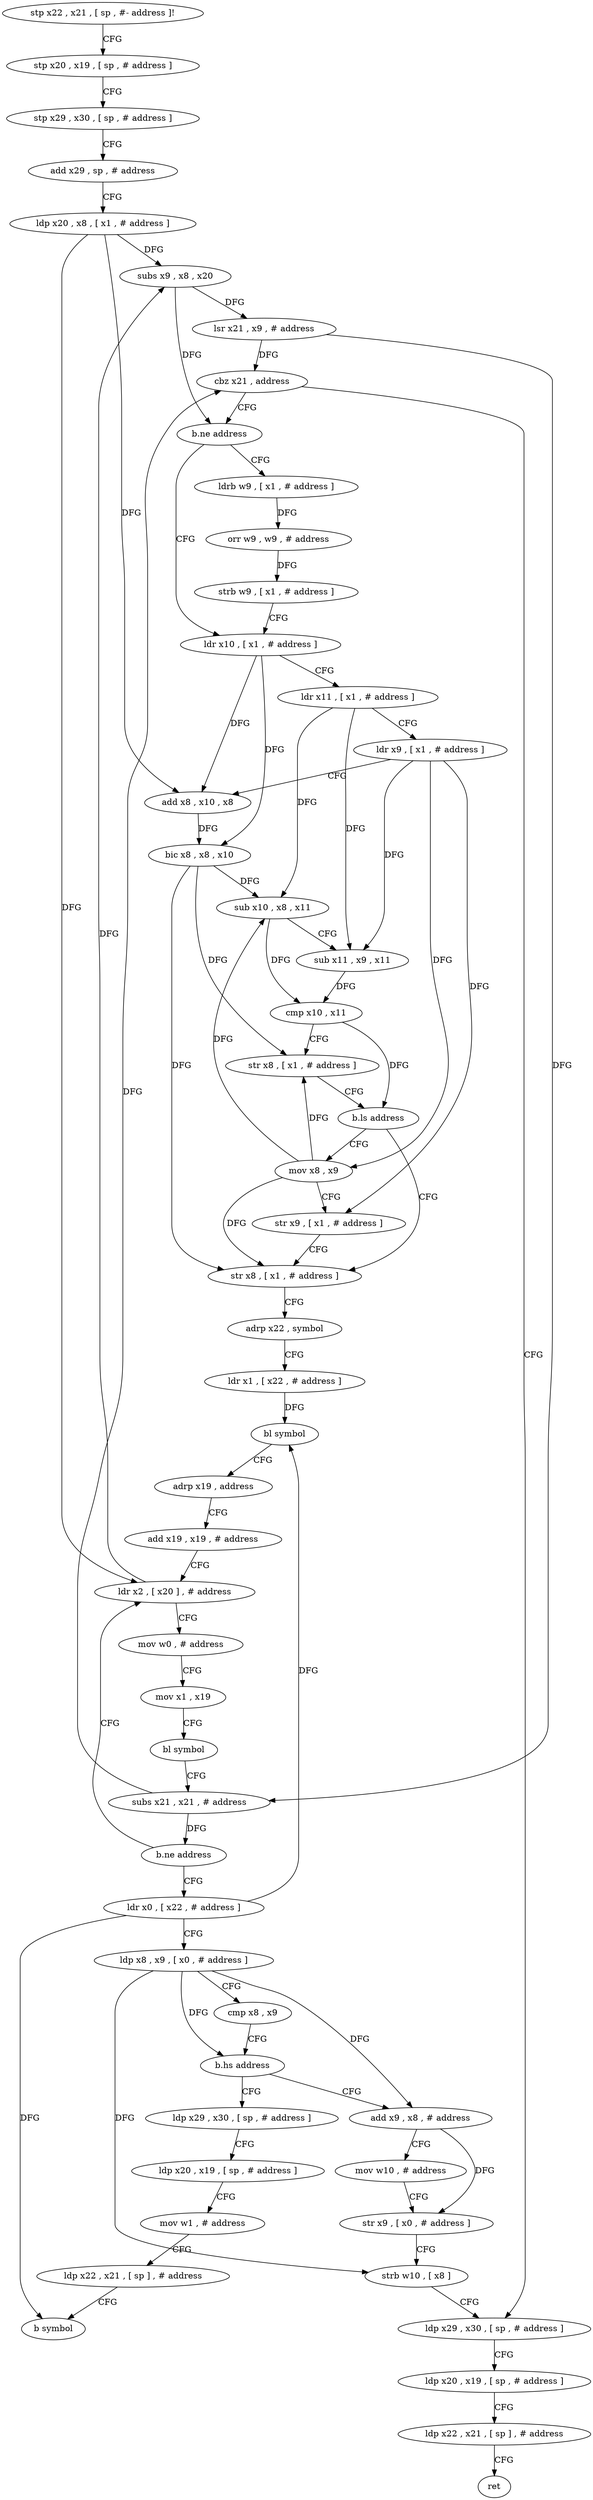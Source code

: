 digraph "func" {
"4225008" [label = "stp x22 , x21 , [ sp , #- address ]!" ]
"4225012" [label = "stp x20 , x19 , [ sp , # address ]" ]
"4225016" [label = "stp x29 , x30 , [ sp , # address ]" ]
"4225020" [label = "add x29 , sp , # address" ]
"4225024" [label = "ldp x20 , x8 , [ x1 , # address ]" ]
"4225028" [label = "subs x9 , x8 , x20" ]
"4225032" [label = "lsr x21 , x9 , # address" ]
"4225036" [label = "cbz x21 , address" ]
"4225184" [label = "ldp x29 , x30 , [ sp , # address ]" ]
"4225040" [label = "b.ne address" ]
"4225188" [label = "ldp x20 , x19 , [ sp , # address ]" ]
"4225192" [label = "ldp x22 , x21 , [ sp ] , # address" ]
"4225196" [label = "ret" ]
"4225056" [label = "ldr x10 , [ x1 , # address ]" ]
"4225044" [label = "ldrb w9 , [ x1 , # address ]" ]
"4225060" [label = "ldr x11 , [ x1 , # address ]" ]
"4225064" [label = "ldr x9 , [ x1 , # address ]" ]
"4225068" [label = "add x8 , x10 , x8" ]
"4225072" [label = "bic x8 , x8 , x10" ]
"4225076" [label = "sub x10 , x8 , x11" ]
"4225080" [label = "sub x11 , x9 , x11" ]
"4225084" [label = "cmp x10 , x11" ]
"4225088" [label = "str x8 , [ x1 , # address ]" ]
"4225092" [label = "b.ls address" ]
"4225104" [label = "str x8 , [ x1 , # address ]" ]
"4225096" [label = "mov x8 , x9" ]
"4225048" [label = "orr w9 , w9 , # address" ]
"4225052" [label = "strb w9 , [ x1 , # address ]" ]
"4225108" [label = "adrp x22 , symbol" ]
"4225112" [label = "ldr x1 , [ x22 , # address ]" ]
"4225116" [label = "bl symbol" ]
"4225120" [label = "adrp x19 , address" ]
"4225124" [label = "add x19 , x19 , # address" ]
"4225128" [label = "ldr x2 , [ x20 ] , # address" ]
"4225100" [label = "str x9 , [ x1 , # address ]" ]
"4225132" [label = "mov w0 , # address" ]
"4225136" [label = "mov x1 , x19" ]
"4225140" [label = "bl symbol" ]
"4225144" [label = "subs x21 , x21 , # address" ]
"4225148" [label = "b.ne address" ]
"4225152" [label = "ldr x0 , [ x22 , # address ]" ]
"4225156" [label = "ldp x8 , x9 , [ x0 , # address ]" ]
"4225160" [label = "cmp x8 , x9" ]
"4225164" [label = "b.hs address" ]
"4225200" [label = "ldp x29 , x30 , [ sp , # address ]" ]
"4225168" [label = "add x9 , x8 , # address" ]
"4225204" [label = "ldp x20 , x19 , [ sp , # address ]" ]
"4225208" [label = "mov w1 , # address" ]
"4225212" [label = "ldp x22 , x21 , [ sp ] , # address" ]
"4225216" [label = "b symbol" ]
"4225172" [label = "mov w10 , # address" ]
"4225176" [label = "str x9 , [ x0 , # address ]" ]
"4225180" [label = "strb w10 , [ x8 ]" ]
"4225008" -> "4225012" [ label = "CFG" ]
"4225012" -> "4225016" [ label = "CFG" ]
"4225016" -> "4225020" [ label = "CFG" ]
"4225020" -> "4225024" [ label = "CFG" ]
"4225024" -> "4225028" [ label = "DFG" ]
"4225024" -> "4225128" [ label = "DFG" ]
"4225024" -> "4225068" [ label = "DFG" ]
"4225028" -> "4225032" [ label = "DFG" ]
"4225028" -> "4225040" [ label = "DFG" ]
"4225032" -> "4225036" [ label = "DFG" ]
"4225032" -> "4225144" [ label = "DFG" ]
"4225036" -> "4225184" [ label = "CFG" ]
"4225036" -> "4225040" [ label = "CFG" ]
"4225184" -> "4225188" [ label = "CFG" ]
"4225040" -> "4225056" [ label = "CFG" ]
"4225040" -> "4225044" [ label = "CFG" ]
"4225188" -> "4225192" [ label = "CFG" ]
"4225192" -> "4225196" [ label = "CFG" ]
"4225056" -> "4225060" [ label = "CFG" ]
"4225056" -> "4225068" [ label = "DFG" ]
"4225056" -> "4225072" [ label = "DFG" ]
"4225044" -> "4225048" [ label = "DFG" ]
"4225060" -> "4225064" [ label = "CFG" ]
"4225060" -> "4225076" [ label = "DFG" ]
"4225060" -> "4225080" [ label = "DFG" ]
"4225064" -> "4225068" [ label = "CFG" ]
"4225064" -> "4225080" [ label = "DFG" ]
"4225064" -> "4225096" [ label = "DFG" ]
"4225064" -> "4225100" [ label = "DFG" ]
"4225068" -> "4225072" [ label = "DFG" ]
"4225072" -> "4225076" [ label = "DFG" ]
"4225072" -> "4225088" [ label = "DFG" ]
"4225072" -> "4225104" [ label = "DFG" ]
"4225076" -> "4225080" [ label = "CFG" ]
"4225076" -> "4225084" [ label = "DFG" ]
"4225080" -> "4225084" [ label = "DFG" ]
"4225084" -> "4225088" [ label = "CFG" ]
"4225084" -> "4225092" [ label = "DFG" ]
"4225088" -> "4225092" [ label = "CFG" ]
"4225092" -> "4225104" [ label = "CFG" ]
"4225092" -> "4225096" [ label = "CFG" ]
"4225104" -> "4225108" [ label = "CFG" ]
"4225096" -> "4225100" [ label = "CFG" ]
"4225096" -> "4225088" [ label = "DFG" ]
"4225096" -> "4225104" [ label = "DFG" ]
"4225096" -> "4225076" [ label = "DFG" ]
"4225048" -> "4225052" [ label = "DFG" ]
"4225052" -> "4225056" [ label = "CFG" ]
"4225108" -> "4225112" [ label = "CFG" ]
"4225112" -> "4225116" [ label = "DFG" ]
"4225116" -> "4225120" [ label = "CFG" ]
"4225120" -> "4225124" [ label = "CFG" ]
"4225124" -> "4225128" [ label = "CFG" ]
"4225128" -> "4225132" [ label = "CFG" ]
"4225128" -> "4225028" [ label = "DFG" ]
"4225100" -> "4225104" [ label = "CFG" ]
"4225132" -> "4225136" [ label = "CFG" ]
"4225136" -> "4225140" [ label = "CFG" ]
"4225140" -> "4225144" [ label = "CFG" ]
"4225144" -> "4225148" [ label = "DFG" ]
"4225144" -> "4225036" [ label = "DFG" ]
"4225148" -> "4225128" [ label = "CFG" ]
"4225148" -> "4225152" [ label = "CFG" ]
"4225152" -> "4225156" [ label = "CFG" ]
"4225152" -> "4225116" [ label = "DFG" ]
"4225152" -> "4225216" [ label = "DFG" ]
"4225156" -> "4225160" [ label = "CFG" ]
"4225156" -> "4225164" [ label = "DFG" ]
"4225156" -> "4225168" [ label = "DFG" ]
"4225156" -> "4225180" [ label = "DFG" ]
"4225160" -> "4225164" [ label = "CFG" ]
"4225164" -> "4225200" [ label = "CFG" ]
"4225164" -> "4225168" [ label = "CFG" ]
"4225200" -> "4225204" [ label = "CFG" ]
"4225168" -> "4225172" [ label = "CFG" ]
"4225168" -> "4225176" [ label = "DFG" ]
"4225204" -> "4225208" [ label = "CFG" ]
"4225208" -> "4225212" [ label = "CFG" ]
"4225212" -> "4225216" [ label = "CFG" ]
"4225172" -> "4225176" [ label = "CFG" ]
"4225176" -> "4225180" [ label = "CFG" ]
"4225180" -> "4225184" [ label = "CFG" ]
}
